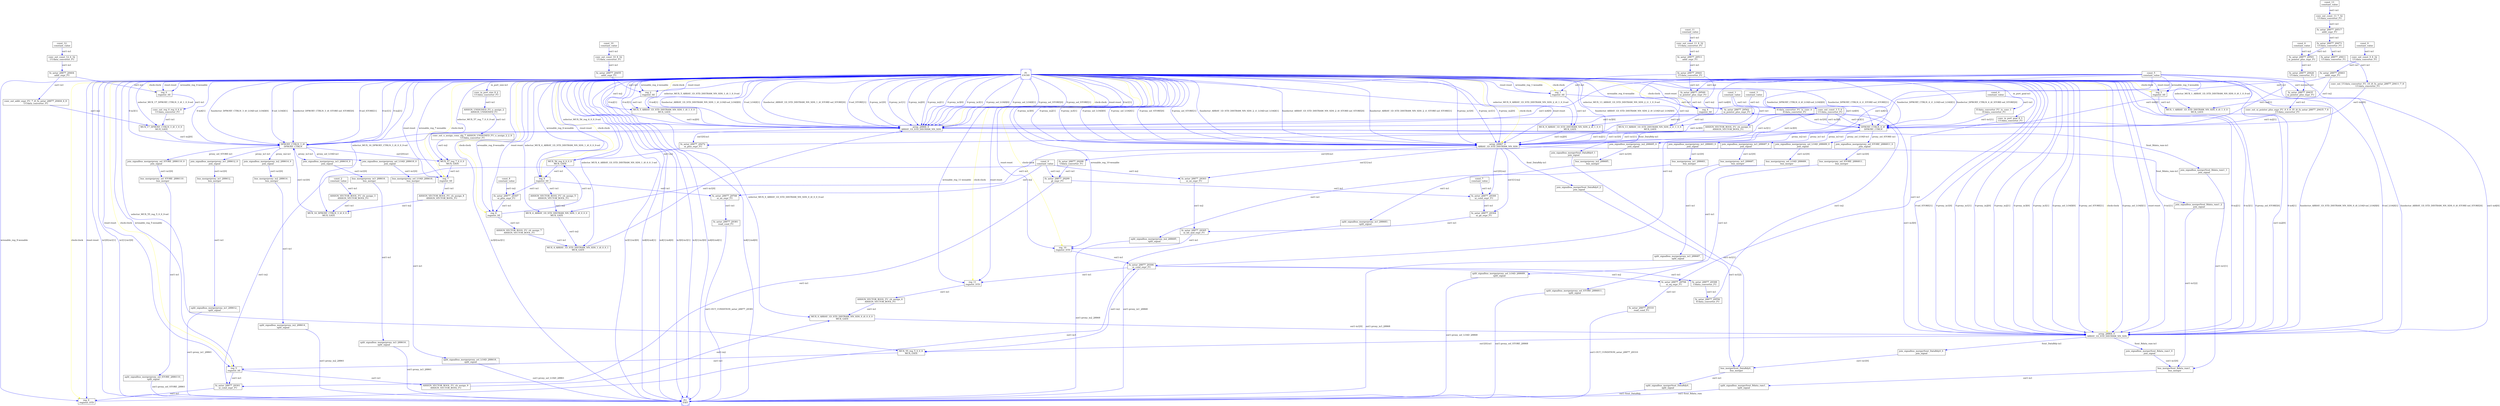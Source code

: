 digraph G {
0[color=blue,shape=Msquare, label="PI \nENTRY"];
1[color=blue,shape=Msquare, label="PO \nEXIT"];
2[shape=box, label="const_0 \nconstant_value"];
3[shape=box, label="const_1 \nconstant_value"];
4[shape=box, label="const_2 \nconstant_value"];
5[shape=box, label="const_3 \nconstant_value"];
6[shape=box, label="const_4 \nconstant_value"];
7[shape=box, label="const_5 \nconstant_value"];
8[shape=box, label="const_6 \nconstant_value"];
9[shape=box, label="const_7 \nconstant_value"];
10[shape=box, label="const_8 \nconstant_value"];
11[shape=box, label="const_9 \nconstant_value"];
12[shape=box, label="const_10 \nconstant_value"];
13[shape=box, label="const_11 \nconstant_value"];
14[shape=box, label="const_12 \nconstant_value"];
15[shape=box, label="const_13 \nconstant_value"];
16[shape=box, label="reg_0 \nregister_SE"];
17[shape=box, label="reg_1 \nregister_SE"];
18[shape=box, label="reg_2 \nregister_SE"];
19[shape=box, label="reg_3 \nregister_SE"];
20[shape=box, label="reg_4 \nregister_SE"];
21[shape=box, label="reg_5 \nregister_SE"];
22[shape=box, label="reg_6 \nregister_SE"];
23[shape=box, label="reg_7 \nregister_SE"];
24[shape=box, label="reg_8 \nregister_SE"];
25[shape=box, label="reg_9 \nregister_STD"];
26[shape=box, label="reg_10 \nregister_STD"];
27[shape=box, label="reg_11 \nregister_STD"];
28[shape=box, label="array_28864_0 \nARRAY_1D_STD_DISTRAM_NN_SDS"];
29[shape=box, label="array_28866_0 \nARRAY_1D_STD_DISTRAM_NN_SDS"];
30[shape=box, label="array_28867_0 \nARRAY_1D_STD_DISTRAM_NN_SDS"];
31[shape=box, label="DPROXY_CTRLN_3_i0 \nDPROXY_CTRLN"];
32[shape=box, label="DPROXY_CTRLN_4_i0 \nDPROXY_CTRLN"];
33[shape=box, label="fu_astar_28877_29404 \naddr_expr_FU"];
34[shape=box, label="fu_astar_28877_29517 \naddr_expr_FU"];
35[shape=box, label="fu_astar_28877_29473 \nUUdata_converter_FU"];
36[shape=box, label="fu_astar_28877_29411 \nUUdata_converter_FU"];
37[shape=box, label="fu_astar_28877_29426 \nUUdata_converter_FU"];
38[shape=box, label="fu_astar_28877_29511 \naddr_expr_FU"];
39[shape=box, label="fu_astar_28877_29441 \nUUdata_converter_FU"];
40[shape=box, label="fu_astar_28877_29455 \naddr_expr_FU"];
41[shape=box, label="fu_astar_28877_29463 \naddr_expr_FU"];
42[shape=box, label="fu_astar_28877_29298 \nUIdata_converter_FU"];
43[shape=box, label="fu_astar_28877_29308 \nUIdata_converter_FU"];
44[shape=box, label="fu_astar_28877_29556 \nIUdata_converter_FU"];
45[shape=box, label="fu_astar_28877_29310 \nread_cond_FU"];
46[shape=box, label="fu_astar_28877_29381 \nread_cond_FU"];
47[shape=box, label="fu_astar_28877_29299 \ngt_expr_FU"];
48[shape=box, label="fu_astar_28877_29305 \nui_bit_and_expr_FU"];
49[shape=box, label="fu_astar_28877_29300 \nui_cond_expr_FU"];
50[shape=box, label="fu_astar_28877_29301 \nui_cond_expr_FU"];
51[shape=box, label="fu_astar_28877_29306 \nui_cond_expr_FU"];
52[shape=box, label="fu_astar_28877_29706 \nui_eq_expr_FU"];
53[shape=box, label="fu_astar_28877_29304 \nui_ge_expr_FU"];
54[shape=box, label="fu_astar_28877_29303 \nui_ne_expr_FU"];
55[shape=box, label="fu_astar_28877_29708 \nui_ne_expr_FU"];
56[shape=box, label="fu_astar_28877_29272 \nui_plus_expr_FU"];
57[shape=box, label="fu_astar_28877_29307 \nui_plus_expr_FU"];
58[shape=box, label="fu_astar_28877_29435 \nui_pointer_plus_expr_FU"];
59[shape=box, label="fu_astar_28877_29549 \nui_pointer_plus_expr_FU"];
60[shape=box, label="fu_astar_28877_29501 \nui_pointer_plus_expr_FU"];
61[shape=box, label="fu_astar_28877_29562 \nui_pointer_plus_expr_FU"];
62[shape=box, label="bus_mergerSout_DataRdy0_ \nbus_merger"];
63[shape=box, label="join_signalbus_mergerSout_DataRdy0_0 \njoin_signal"];
64[shape=box, label="join_signalbus_mergerSout_DataRdy0_1 \njoin_signal"];
65[shape=box, label="join_signalbus_mergerSout_DataRdy0_2 \njoin_signal"];
66[shape=box, label="split_signalbus_mergerSout_DataRdy0_ \nsplit_signal"];
67[shape=box, label="bus_mergerSout_Rdata_ram1_ \nbus_merger"];
68[shape=box, label="join_signalbus_mergerSout_Rdata_ram1_0 \njoin_signal"];
69[shape=box, label="join_signalbus_mergerSout_Rdata_ram1_1 \njoin_signal"];
70[shape=box, label="join_signalbus_mergerSout_Rdata_ram1_2 \njoin_signal"];
71[shape=box, label="split_signalbus_mergerSout_Rdata_ram1_ \nsplit_signal"];
72[shape=box, label="bus_mergerproxy_in1_288612_ \nbus_merger"];
73[shape=box, label="join_signalbus_mergerproxy_in1_288612_0 \njoin_signal"];
74[shape=box, label="split_signalbus_mergerproxy_in1_288612_ \nsplit_signal"];
75[shape=box, label="bus_mergerproxy_in1_288683_ \nbus_merger"];
76[shape=box, label="join_signalbus_mergerproxy_in1_288683_0 \njoin_signal"];
77[shape=box, label="split_signalbus_mergerproxy_in1_288683_ \nsplit_signal"];
78[shape=box, label="bus_mergerproxy_in2_288614_ \nbus_merger"];
79[shape=box, label="join_signalbus_mergerproxy_in2_288614_0 \njoin_signal"];
80[shape=box, label="split_signalbus_mergerproxy_in2_288614_ \nsplit_signal"];
81[shape=box, label="bus_mergerproxy_in2_288685_ \nbus_merger"];
82[shape=box, label="join_signalbus_mergerproxy_in2_288685_0 \njoin_signal"];
83[shape=box, label="split_signalbus_mergerproxy_in2_288685_ \nsplit_signal"];
84[shape=box, label="bus_mergerproxy_in3_288616_ \nbus_merger"];
85[shape=box, label="join_signalbus_mergerproxy_in3_288616_0 \njoin_signal"];
86[shape=box, label="split_signalbus_mergerproxy_in3_288616_ \nsplit_signal"];
87[shape=box, label="bus_mergerproxy_in3_288687_ \nbus_merger"];
88[shape=box, label="join_signalbus_mergerproxy_in3_288687_0 \njoin_signal"];
89[shape=box, label="split_signalbus_mergerproxy_in3_288687_ \nsplit_signal"];
90[shape=box, label="bus_mergerproxy_sel_LOAD_288618_ \nbus_merger"];
91[shape=box, label="join_signalbus_mergerproxy_sel_LOAD_288618_0 \njoin_signal"];
92[shape=box, label="split_signalbus_mergerproxy_sel_LOAD_288618_ \nsplit_signal"];
93[shape=box, label="bus_mergerproxy_sel_LOAD_288689_ \nbus_merger"];
94[shape=box, label="join_signalbus_mergerproxy_sel_LOAD_288689_0 \njoin_signal"];
95[shape=box, label="split_signalbus_mergerproxy_sel_LOAD_288689_ \nsplit_signal"];
96[shape=box, label="bus_mergerproxy_sel_STORE_2886110_ \nbus_merger"];
97[shape=box, label="join_signalbus_mergerproxy_sel_STORE_2886110_0 \njoin_signal"];
98[shape=box, label="split_signalbus_mergerproxy_sel_STORE_2886110_ \nsplit_signal"];
99[shape=box, label="bus_mergerproxy_sel_STORE_2886811_ \nbus_merger"];
100[shape=box, label="join_signalbus_mergerproxy_sel_STORE_2886811_0 \njoin_signal"];
101[shape=box, label="split_signalbus_mergerproxy_sel_STORE_2886811_ \nsplit_signal"];
102[shape=box, label="IUdata_converter_FU_iu_conv_0 \nIUdata_converter_FU"];
103[shape=box, label="IUdata_converter_FU_iu_conv_1 \nIUdata_converter_FU"];
104[shape=box, label="ASSIGN_UNSIGNED_FU_u_assign_2 \nASSIGN_UNSIGNED_FU"];
105[shape=box, label="ASSIGN_VECTOR_BOOL_FU_vb_assign_3 \nASSIGN_VECTOR_BOOL_FU"];
106[shape=box, label="ASSIGN_VECTOR_BOOL_FU_vb_assign_4 \nASSIGN_VECTOR_BOOL_FU"];
107[shape=box, label="ASSIGN_VECTOR_BOOL_FU_vb_assign_5 \nASSIGN_VECTOR_BOOL_FU"];
108[shape=box, label="ASSIGN_VECTOR_BOOL_FU_vb_assign_6 \nASSIGN_VECTOR_BOOL_FU"];
109[shape=box, label="ASSIGN_VECTOR_BOOL_FU_vb_assign_7 \nASSIGN_VECTOR_BOOL_FU"];
110[shape=box, label="ASSIGN_VECTOR_BOOL_FU_vb_assign_8 \nASSIGN_VECTOR_BOOL_FU"];
111[shape=box, label="ASSIGN_VECTOR_BOOL_FU_vb_assign_9 \nASSIGN_VECTOR_BOOL_FU"];
112[shape=box, label="MUX_55_reg_5_0_0_0 \nMUX_GATE"];
113[shape=box, label="conv_out_const_3_5_4 \nUUdata_converter_FU"];
114[shape=box, label="conv_out_const_9_8_32 \nUUdata_converter_FU"];
115[shape=box, label="conv_out_const_10_8_32 \nUUdata_converter_FU"];
116[shape=box, label="conv_out_const_11_8_32 \nUUdata_converter_FU"];
117[shape=box, label="conv_out_const_12_6_32 \nUUdata_converter_FU"];
118[shape=box, label="conv_out_const_13_7_32 \nUUdata_converter_FU"];
119[shape=box, label="MUX_57_reg_7_0_0_0 \nMUX_GATE"];
120[shape=box, label="conv_in_port_goal_8_3 \nUUdata_converter_FU"];
121[shape=box, label="conv_in_port_size_8_2 \nUUdata_converter_FU"];
122[shape=box, label="conv_out_UUdata_converter_FU_10_i0_fu_astar_28877_29411_7_8 \nUUdata_converter_FU"];
123[shape=box, label="MUX_13_ARRAY_1D_STD_DISTRAM_NN_SDS_2_i1_1_0_0 \nMUX_GATE"];
124[shape=box, label="MUX_5_ARRAY_1D_STD_DISTRAM_NN_SDS_1_i0_1_0_0 \nMUX_GATE"];
125[shape=box, label="MUX_1_ARRAY_1D_STD_DISTRAM_NN_SDS_0_i0_1_0_0 \nMUX_GATE"];
126[shape=box, label="MUX_17_DPROXY_CTRLN_3_i0_1_0_0 \nMUX_GATE"];
127[shape=box, label="conv_out_addr_expr_FU_7_i0_fu_astar_28877_29404_6_8 \nUUdata_converter_FU"];
128[shape=box, label="conv_out_reg_0_reg_0_6_8 \nUUdata_converter_FU"];
129[shape=box, label="MUX_9_ARRAY_1D_STD_DISTRAM_NN_SDS_2_i0_1_0_0 \nMUX_GATE"];
130[shape=box, label="MUX_56_reg_6_0_0_0 \nMUX_GATE"];
131[shape=box, label="conv_out_u_assign_conn_obj_7_ASSIGN_UNSIGNED_FU_u_assign_2_2_8 \nUUdata_converter_FU"];
132[shape=box, label="conv_out_ui_pointer_plus_expr_FU_8_0_8_35_i0_fu_astar_28877_29435_7_8 \nUUdata_converter_FU"];
133[shape=box, label="MUX_16_DPROXY_CTRLN_3_i0_0_0_0 \nMUX_GATE"];
134[shape=box, label="MUX_4_ARRAY_1D_STD_DISTRAM_NN_SDS_1_i0_0_0_0 \nMUX_GATE"];
135[shape=box, label="MUX_4_ARRAY_1D_STD_DISTRAM_NN_SDS_1_i0_0_0_1 \nMUX_GATE"];
136[shape=box, label="MUX_0_ARRAY_1D_STD_DISTRAM_NN_SDS_0_i0_0_0_0 \nMUX_GATE"];
2->47 [color=blue, label="out1-in2"];
2->50 [color=blue, label="out1-in2"];
2->54 [color=blue, label="out1-in2"];
2->55 [color=blue, label="out1-in2"];
3->102 [color=blue, label="out1-in1"];
3->106 [color=blue, label="out1-in1"];
4->105 [color=blue, label="out1-in1"];
5->113 [color=blue, label="out1-in1"];
6->103 [color=blue, label="out1-in1"];
7->28 [color=blue, label="out1-in4[0]"];
7->29 [color=blue, label="out1-in4[0]"];
7->30 [color=blue, label="out1-in4[0]"];
7->30 [color=blue, label="out1-in4[1]"];
7->31 [color=blue, label="out1-in4[0]"];
7->32 [color=blue, label="out1-in4[0]"];
7->32 [color=blue, label="out1-in4[1]"];
7->51 [color=blue, label="out1-in2"];
7->56 [color=blue, label="out1-in2"];
7->58 [color=blue, label="out1-in2"];
7->59 [color=blue, label="out1-in2"];
8->60 [color=blue, label="out1-in2"];
9->49 [color=blue, label="out1-in3"];
10->57 [color=blue, label="out1-in2"];
11->114 [color=blue, label="out1-in1"];
12->115 [color=blue, label="out1-in1"];
13->116 [color=blue, label="out1-in1"];
14->117 [color=blue, label="out1-in1"];
15->118 [color=blue, label="out1-in1"];
0->16 [color=yellow, label="clock-clock"];
0->16 [color=blue, label="reset-reset"];
33->16 [color=blue, label="out1-in1"];
0->16 [color=blue, label="wrenable_reg_0-wenable"];
16->128 [color=blue, label="out1-in1"];
0->17 [color=yellow, label="clock-clock"];
0->17 [color=blue, label="reset-reset"];
39->17 [color=blue, label="out1-in1"];
0->17 [color=blue, label="wrenable_reg_1-wenable"];
17->129 [color=blue, label="out1-in1"];
17->61 [color=blue, label="out1-in1"];
0->18 [color=yellow, label="clock-clock"];
0->18 [color=blue, label="reset-reset"];
40->18 [color=blue, label="out1-in1"];
0->18 [color=blue, label="wrenable_reg_2-wenable"];
18->124 [color=blue, label="out1-in1"];
0->19 [color=yellow, label="clock-clock"];
0->19 [color=blue, label="reset-reset"];
41->19 [color=blue, label="out1-in1"];
0->19 [color=blue, label="wrenable_reg_3-wenable"];
19->125 [color=blue, label="out1-in1"];
0->20 [color=yellow, label="clock-clock"];
0->20 [color=blue, label="reset-reset"];
59->20 [color=blue, label="out1-in1"];
0->20 [color=blue, label="wrenable_reg_4-wenable"];
20->123 [color=blue, label="out1-in1"];
0->21 [color=yellow, label="clock-clock"];
0->21 [color=blue, label="reset-reset"];
112->21 [color=blue, label="out1-in1"];
0->21 [color=blue, label="wrenable_reg_5-wenable"];
21->50 [color=blue, label="out1-in3"];
21->111 [color=blue, label="out1-in1"];
0->22 [color=yellow, label="clock-clock"];
0->22 [color=blue, label="reset-reset"];
130->22 [color=blue, label="out1-in1"];
0->22 [color=blue, label="wrenable_reg_6-wenable"];
22->55 [color=blue, label="out1-in1"];
22->57 [color=blue, label="out1-in1"];
22->107 [color=blue, label="out1-in1"];
0->23 [color=yellow, label="clock-clock"];
0->23 [color=blue, label="reset-reset"];
119->23 [color=blue, label="out1-in1"];
0->23 [color=blue, label="wrenable_reg_7-wenable"];
23->110 [color=blue, label="out1-in1"];
0->24 [color=yellow, label="clock-clock"];
0->24 [color=blue, label="reset-reset"];
57->24 [color=blue, label="out1-in1"];
0->24 [color=blue, label="wrenable_reg_8-wenable"];
24->130 [color=blue, label="out1-in1"];
24->109 [color=blue, label="out1-in1"];
0->25 [color=yellow, label="clock-clock"];
0->25 [color=blue, label="reset-reset"];
50->25 [color=blue, label="out1-in1"];
0->25 [color=blue, label="wrenable_reg_9-wenable"];
25->51 [color=blue, label="out1-in3"];
0->26 [color=yellow, label="clock-clock"];
0->26 [color=blue, label="reset-reset"];
48->26 [color=blue, label="out1-in1"];
0->26 [color=blue, label="wrenable_reg_10-wenable"];
26->51 [color=blue, label="out1-in1"];
0->27 [color=yellow, label="clock-clock"];
0->27 [color=blue, label="reset-reset"];
51->27 [color=blue, label="out1-in1"];
0->27 [color=blue, label="wrenable_reg_11-wenable"];
27->108 [color=blue, label="out1-in1"];
0->28 [color=yellow, label="clock-clock"];
0->28 [color=blue, label="reset-reset"];
136->28 [color=blue, label="out1-in1[0]"];
0->28 [color=blue, label="0-in1[1]"];
125->28 [color=blue, label="out1-in2[0]"];
0->28 [color=blue, label="0-in2[1]"];
113->28 [color=blue, label="out1-in3[0]"];
0->28 [color=blue, label="0-in3[1]"];
0->28 [color=blue, label="0-in4[1]"];
0->28 [color=blue, label="fuselector_ARRAY_1D_STD_DISTRAM_NN_SDS_0_i0_LOAD-sel_LOAD[0]"];
0->28 [color=blue, label="0-sel_LOAD[1]"];
0->28 [color=blue, label="fuselector_ARRAY_1D_STD_DISTRAM_NN_SDS_0_i0_STORE-sel_STORE[0]"];
0->28 [color=blue, label="0-sel_STORE[1]"];
0->28 [color=blue, label="0-proxy_in1[0]"];
0->28 [color=blue, label="0-proxy_in1[1]"];
0->28 [color=blue, label="0-proxy_in2[0]"];
0->28 [color=blue, label="0-proxy_in2[1]"];
0->28 [color=blue, label="0-proxy_in3[0]"];
0->28 [color=blue, label="0-proxy_in3[1]"];
0->28 [color=blue, label="0-proxy_sel_LOAD[0]"];
0->28 [color=blue, label="0-proxy_sel_LOAD[1]"];
0->28 [color=blue, label="0-proxy_sel_STORE[0]"];
0->28 [color=blue, label="0-proxy_sel_STORE[1]"];
28->112 [color=blue, label="out1[0]-in1"];
28->68 [color=blue, label="Sout_Rdata_ram-in1"];
28->63 [color=blue, label="Sout_DataRdy-in1"];
0->29 [color=yellow, label="clock-clock"];
0->29 [color=blue, label="reset-reset"];
135->29 [color=blue, label="out1-in1[0]"];
0->29 [color=blue, label="0-in1[1]"];
124->29 [color=blue, label="out1-in2[0]"];
0->29 [color=blue, label="0-in2[1]"];
113->29 [color=blue, label="out1-in3[0]"];
0->29 [color=blue, label="0-in3[1]"];
0->29 [color=blue, label="0-in4[1]"];
0->29 [color=blue, label="fuselector_ARRAY_1D_STD_DISTRAM_NN_SDS_1_i0_LOAD-sel_LOAD[0]"];
0->29 [color=blue, label="0-sel_LOAD[1]"];
0->29 [color=blue, label="fuselector_ARRAY_1D_STD_DISTRAM_NN_SDS_1_i0_STORE-sel_STORE[0]"];
0->29 [color=blue, label="0-sel_STORE[1]"];
0->29 [color=blue, label="0-proxy_in1[0]"];
0->29 [color=blue, label="0-proxy_in1[1]"];
0->29 [color=blue, label="0-proxy_in2[0]"];
0->29 [color=blue, label="0-proxy_in2[1]"];
0->29 [color=blue, label="0-proxy_in3[0]"];
0->29 [color=blue, label="0-proxy_in3[1]"];
0->29 [color=blue, label="0-proxy_sel_LOAD[0]"];
0->29 [color=blue, label="0-proxy_sel_LOAD[1]"];
0->29 [color=blue, label="0-proxy_sel_STORE[0]"];
0->29 [color=blue, label="0-proxy_sel_STORE[1]"];
29->56 [color=blue, label="out1[0]-in1"];
29->69 [color=blue, label="Sout_Rdata_ram-in1"];
29->64 [color=blue, label="Sout_DataRdy-in1"];
0->30 [color=yellow, label="clock-clock"];
0->30 [color=blue, label="reset-reset"];
106->30 [color=blue, label="out1-in1[0]"];
0->1 [color=blue, label="in1[0]-in1[1]"];
106->30 [color=blue, label="out1-in1[1]"];
0->1 [color=blue, label="in1[1]-in1[0]"];
129->30 [color=blue, label="out1-in2[0]"];
123->30 [color=blue, label="out1-in2[1]"];
113->30 [color=blue, label="out1-in3[0]"];
0->1 [color=blue, label="in3[0]-in3[1]"];
113->30 [color=blue, label="out1-in3[1]"];
0->1 [color=blue, label="in3[1]-in3[0]"];
0->1 [color=blue, label="in4[0]-in4[1]"];
0->1 [color=blue, label="in4[1]-in4[0]"];
0->30 [color=blue, label="fuselector_ARRAY_1D_STD_DISTRAM_NN_SDS_2_i0_LOAD-sel_LOAD[0]"];
0->30 [color=blue, label="fuselector_ARRAY_1D_STD_DISTRAM_NN_SDS_2_i1_LOAD-sel_LOAD[1]"];
0->30 [color=blue, label="fuselector_ARRAY_1D_STD_DISTRAM_NN_SDS_2_i0_STORE-sel_STORE[0]"];
0->30 [color=blue, label="fuselector_ARRAY_1D_STD_DISTRAM_NN_SDS_2_i1_STORE-sel_STORE[1]"];
0->30 [color=blue, label="0-proxy_in1[0]"];
0->30 [color=blue, label="0-proxy_in1[1]"];
0->30 [color=blue, label="0-proxy_in2[0]"];
0->30 [color=blue, label="0-proxy_in2[1]"];
0->30 [color=blue, label="0-proxy_in3[0]"];
0->30 [color=blue, label="0-proxy_in3[1]"];
0->30 [color=blue, label="0-proxy_sel_LOAD[0]"];
0->30 [color=blue, label="0-proxy_sel_LOAD[1]"];
0->30 [color=blue, label="0-proxy_sel_STORE[0]"];
0->30 [color=blue, label="0-proxy_sel_STORE[1]"];
30->42 [color=blue, label="out1[0]-in1"];
30->49 [color=blue, label="out1[0]-in2"];
30->53 [color=blue, label="out1[1]-in2"];
30->54 [color=blue, label="out1[1]-in1"];
30->70 [color=blue, label="Sout_Rdata_ram-in1"];
30->65 [color=blue, label="Sout_DataRdy-in1"];
133->31 [color=blue, label="out1-in1[0]"];
0->31 [color=blue, label="0-in1[1]"];
126->31 [color=blue, label="out1-in2[0]"];
0->31 [color=blue, label="0-in2[1]"];
113->31 [color=blue, label="out1-in3[0]"];
0->31 [color=blue, label="0-in3[1]"];
0->31 [color=blue, label="0-in4[1]"];
0->31 [color=blue, label="fuselector_DPROXY_CTRLN_3_i0_LOAD-sel_LOAD[0]"];
0->31 [color=blue, label="0-sel_LOAD[1]"];
0->31 [color=blue, label="fuselector_DPROXY_CTRLN_3_i0_STORE-sel_STORE[0]"];
0->31 [color=blue, label="0-sel_STORE[1]"];
31->119 [color=blue, label="out1[0]-in1"];
31->73 [color=blue, label="proxy_in1-in1"];
31->79 [color=blue, label="proxy_in2-in1"];
31->85 [color=blue, label="proxy_in3-in1"];
31->91 [color=blue, label="proxy_sel_LOAD-in1"];
31->97 [color=blue, label="proxy_sel_STORE-in1"];
102->32 [color=blue, label="out1-in1[0]"];
103->32 [color=blue, label="out1-in1[1]"];
122->32 [color=blue, label="out1-in2[0]"];
132->32 [color=blue, label="out1-in2[1]"];
113->32 [color=blue, label="out1-in3[0]"];
0->1 [color=blue, label="in3[0]-in3[1]"];
113->32 [color=blue, label="out1-in3[1]"];
0->1 [color=blue, label="in3[1]-in3[0]"];
0->1 [color=blue, label="in4[0]-in4[1]"];
0->1 [color=blue, label="in4[1]-in4[0]"];
0->32 [color=blue, label="fuselector_DPROXY_CTRLN_4_i0_LOAD-sel_LOAD[0]"];
0->32 [color=blue, label="fuselector_DPROXY_CTRLN_4_i1_LOAD-sel_LOAD[1]"];
0->32 [color=blue, label="fuselector_DPROXY_CTRLN_4_i0_STORE-sel_STORE[0]"];
0->32 [color=blue, label="fuselector_DPROXY_CTRLN_4_i1_STORE-sel_STORE[1]"];
32->76 [color=blue, label="proxy_in1-in1"];
32->82 [color=blue, label="proxy_in2-in1"];
32->88 [color=blue, label="proxy_in3-in1"];
32->94 [color=blue, label="proxy_sel_LOAD-in1"];
32->100 [color=blue, label="proxy_sel_STORE-in1"];
117->33 [color=blue, label="out1-in1"];
33->127 [color=blue, label="out1-in1"];
118->34 [color=blue, label="out1-in1"];
34->35 [color=blue, label="out1-in1"];
35->36 [color=blue, label="out1-in1"];
35->60 [color=blue, label="out1-in1"];
36->122 [color=blue, label="out1-in1"];
60->37 [color=blue, label="out1-in1"];
37->58 [color=blue, label="out1-in1"];
116->38 [color=blue, label="out1-in1"];
38->39 [color=blue, label="out1-in1"];
39->123 [color=blue, label="out1-in2"];
39->59 [color=blue, label="out1-in1"];
115->40 [color=blue, label="out1-in1"];
40->124 [color=blue, label="out1-in2"];
114->41 [color=blue, label="out1-in1"];
41->125 [color=blue, label="out1-in2"];
42->47 [color=blue, label="out1-in1"];
51->43 [color=blue, label="out1-in1"];
43->44 [color=blue, label="out1-in1"];
44->61 [color=blue, label="out1-in2"];
52->45 [color=blue, label="out1-in1"];
45->1 [color=blue, label="out1-OUT_CONDITION_astar_28877_29310"];
55->46 [color=blue, label="out1-in1"];
46->1 [color=blue, label="out1-OUT_CONDITION_astar_28877_29381"];
47->49 [color=blue, label="out1-in1"];
47->50 [color=blue, label="out1-in1"];
53->48 [color=blue, label="out1-in1"];
54->48 [color=blue, label="out1-in2"];
49->53 [color=blue, label="out1-in1"];
51->112 [color=blue, label="out1-in2"];
51->52 [color=blue, label="out1-in2"];
120->52 [color=blue, label="out1-in1"];
56->130 [color=blue, label="out1-in2"];
58->132 [color=blue, label="out1-in1"];
61->129 [color=blue, label="out1-in2"];
63->62 [color=blue, label="out1-in1[0]"];
64->62 [color=blue, label="out1-in1[1]"];
65->62 [color=blue, label="out1-in1[2]"];
62->66 [color=blue, label="out1-in1"];
66->1 [color=blue, label="out1-Sout_DataRdy"];
68->67 [color=blue, label="out1-in1[0]"];
69->67 [color=blue, label="out1-in1[1]"];
70->67 [color=blue, label="out1-in1[2]"];
67->71 [color=blue, label="out1-in1"];
71->1 [color=blue, label="out1-Sout_Rdata_ram"];
73->72 [color=blue, label="out1-in1[0]"];
72->74 [color=blue, label="out1-in1"];
74->1 [color=blue, label="out1-proxy_in1_28861"];
76->75 [color=blue, label="out1-in1[0]"];
75->77 [color=blue, label="out1-in1"];
77->1 [color=blue, label="out1-proxy_in1_28868"];
79->78 [color=blue, label="out1-in1[0]"];
78->80 [color=blue, label="out1-in1"];
80->1 [color=blue, label="out1-proxy_in2_28861"];
82->81 [color=blue, label="out1-in1[0]"];
81->83 [color=blue, label="out1-in1"];
83->1 [color=blue, label="out1-proxy_in2_28868"];
85->84 [color=blue, label="out1-in1[0]"];
84->86 [color=blue, label="out1-in1"];
86->1 [color=blue, label="out1-proxy_in3_28861"];
88->87 [color=blue, label="out1-in1[0]"];
87->89 [color=blue, label="out1-in1"];
89->1 [color=blue, label="out1-proxy_in3_28868"];
91->90 [color=blue, label="out1-in1[0]"];
90->92 [color=blue, label="out1-in1"];
92->1 [color=blue, label="out1-proxy_sel_LOAD_28861"];
94->93 [color=blue, label="out1-in1[0]"];
93->95 [color=blue, label="out1-in1"];
95->1 [color=blue, label="out1-proxy_sel_LOAD_28868"];
97->96 [color=blue, label="out1-in1[0]"];
96->98 [color=blue, label="out1-in1"];
98->1 [color=blue, label="out1-proxy_sel_STORE_28861"];
100->99 [color=blue, label="out1-in1[0]"];
99->101 [color=blue, label="out1-in1"];
101->1 [color=blue, label="out1-proxy_sel_STORE_28868"];
121->104 [color=blue, label="out1-in1"];
104->131 [color=blue, label="out1-in1"];
105->133 [color=blue, label="out1-in1"];
106->134 [color=blue, label="out1-in1"];
107->134 [color=blue, label="out1-in2"];
108->136 [color=blue, label="out1-in1"];
109->135 [color=blue, label="out1-in1"];
110->133 [color=blue, label="out1-in2"];
111->136 [color=blue, label="out1-in2"];
0->112 [color=blue, label="selector_MUX_55_reg_5_0_0_0-sel"];
0->119 [color=blue, label="selector_MUX_57_reg_7_0_0_0-sel"];
131->119 [color=blue, label="out1-in2"];
0->120 [color=blue, label="in_port_goal-in1"];
0->121 [color=blue, label="in_port_size-in1"];
0->123 [color=blue, label="selector_MUX_13_ARRAY_1D_STD_DISTRAM_NN_SDS_2_i1_1_0_0-sel"];
0->124 [color=blue, label="selector_MUX_5_ARRAY_1D_STD_DISTRAM_NN_SDS_1_i0_1_0_0-sel"];
0->125 [color=blue, label="selector_MUX_1_ARRAY_1D_STD_DISTRAM_NN_SDS_0_i0_1_0_0-sel"];
0->126 [color=blue, label="selector_MUX_17_DPROXY_CTRLN_3_i0_1_0_0-sel"];
128->126 [color=blue, label="out1-in1"];
127->126 [color=blue, label="out1-in2"];
0->129 [color=blue, label="selector_MUX_9_ARRAY_1D_STD_DISTRAM_NN_SDS_2_i0_1_0_0-sel"];
0->130 [color=blue, label="selector_MUX_56_reg_6_0_0_0-sel"];
0->133 [color=blue, label="selector_MUX_16_DPROXY_CTRLN_3_i0_0_0_0-sel"];
0->134 [color=blue, label="selector_MUX_4_ARRAY_1D_STD_DISTRAM_NN_SDS_1_i0_0_0_0-sel"];
134->135 [color=blue, label="out1-in2"];
0->135 [color=blue, label="selector_MUX_4_ARRAY_1D_STD_DISTRAM_NN_SDS_1_i0_0_0_1-sel"];
0->136 [color=blue, label="selector_MUX_0_ARRAY_1D_STD_DISTRAM_NN_SDS_0_i0_0_0_0-sel"];
}
